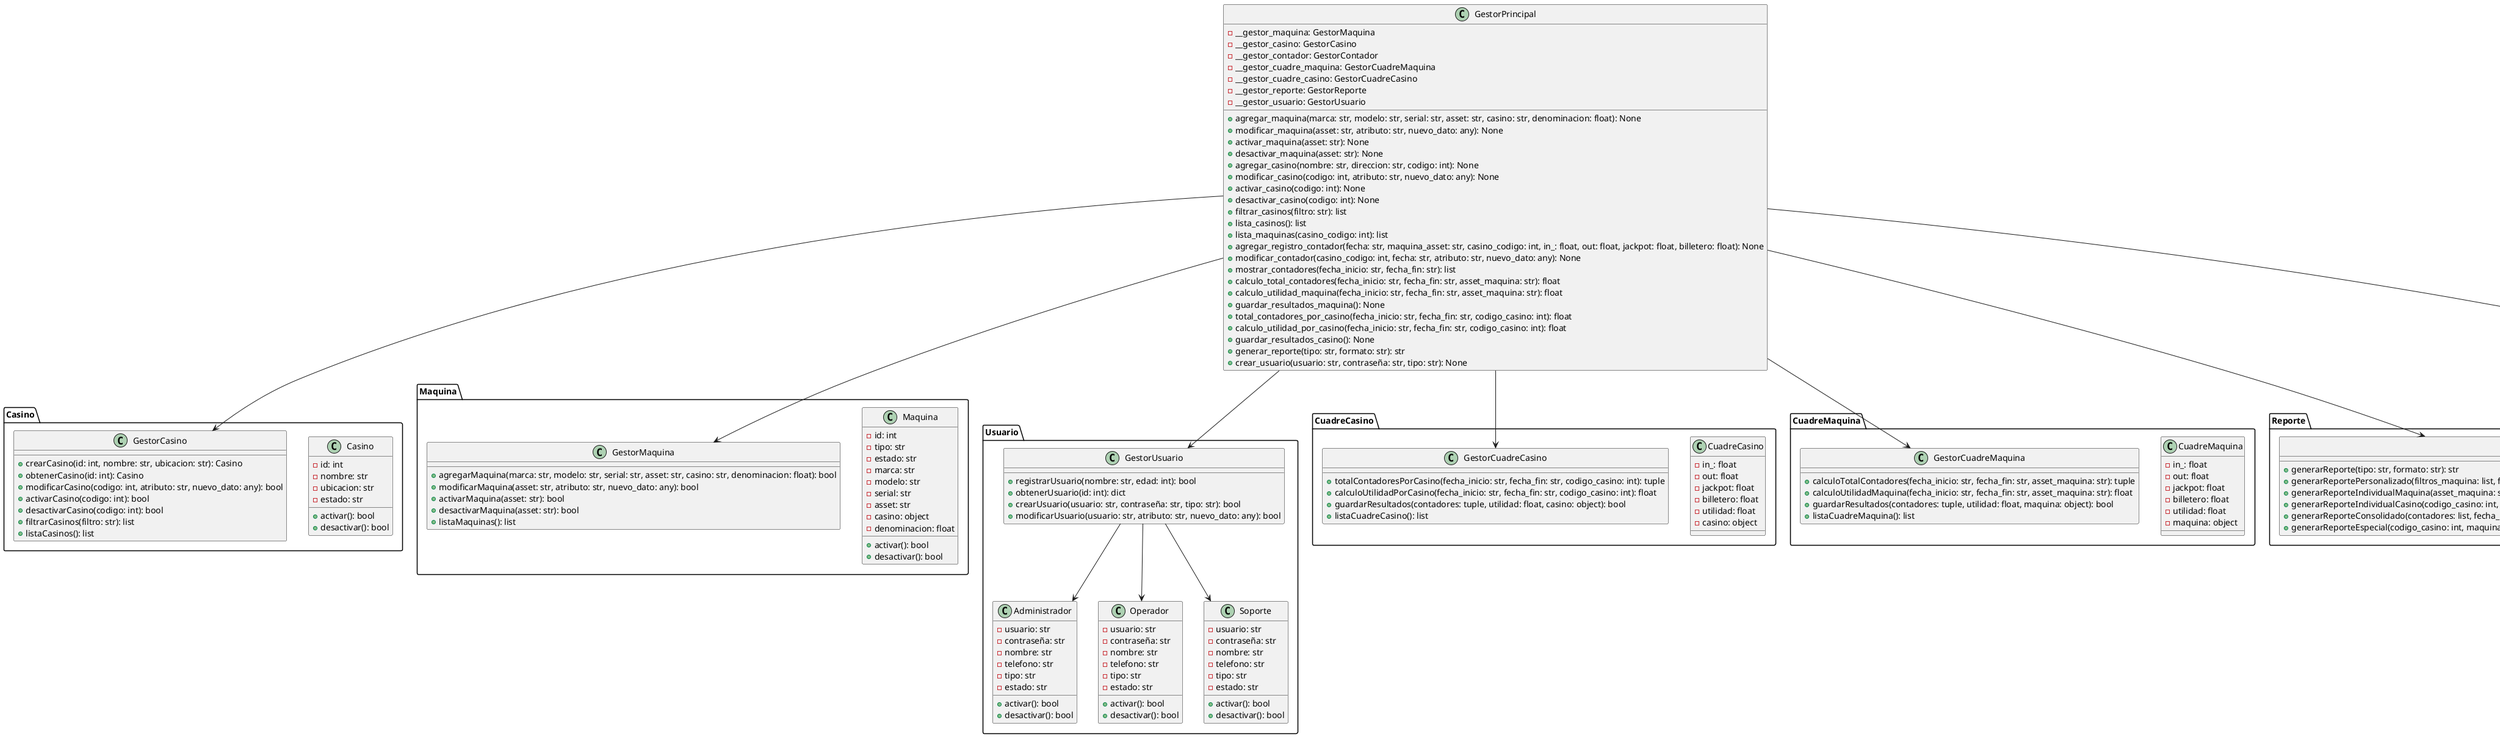 @startuml CasinoDiagram

package "Casino" {
    class Casino {
        - id: int
        - nombre: str
        - ubicacion: str
        - estado: str
        + activar(): bool
        + desactivar(): bool
    }

    class GestorCasino {
        + crearCasino(id: int, nombre: str, ubicacion: str): Casino
        + obtenerCasino(id: int): Casino
        + modificarCasino(codigo: int, atributo: str, nuevo_dato: any): bool
        + activarCasino(codigo: int): bool
        + desactivarCasino(codigo: int): bool
        + filtrarCasinos(filtro: str): list
        + listaCasinos(): list
    }
}

package "Maquina" {
    class Maquina {
        - id: int
        - tipo: str
        - estado: str
        - marca: str
        - modelo: str
        - serial: str
        - asset: str
        - casino: object
        - denominacion: float
        + activar(): bool
        + desactivar(): bool
    }

    class GestorMaquina {
        + agregarMaquina(marca: str, modelo: str, serial: str, asset: str, casino: str, denominacion: float): bool
        + modificarMaquina(asset: str, atributo: str, nuevo_dato: any): bool
        + activarMaquina(asset: str): bool
        + desactivarMaquina(asset: str): bool
        + listaMaquinas(): list
    }
}

package "Usuario" {
    class Administrador {
        - usuario: str
        - contraseña: str
        - nombre: str
        - telefono: str
        - tipo: str
        - estado: str
        + activar(): bool
        + desactivar(): bool
    }

    class Operador {
        - usuario: str
        - contraseña: str
        - nombre: str
        - telefono: str
        - tipo: str
        - estado: str
        + activar(): bool
        + desactivar(): bool
    }

    class Soporte {
        - usuario: str
        - contraseña: str
        - nombre: str
        - telefono: str
        - tipo: str
        - estado: str
        + activar(): bool
        + desactivar(): bool
    }

    class GestorUsuario {
        + registrarUsuario(nombre: str, edad: int): bool
        + obtenerUsuario(id: int): dict
        + crearUsuario(usuario: str, contraseña: str, tipo: str): bool
        + modificarUsuario(usuario: str, atributo: str, nuevo_dato: any): bool
    }
}

package "CuadreCasino" {
    class CuadreCasino {
        - in_: float
        - out: float
        - jackpot: float
        - billetero: float
        - utilidad: float
        - casino: object
    }

    class GestorCuadreCasino {
        + totalContadoresPorCasino(fecha_inicio: str, fecha_fin: str, codigo_casino: int): tuple
        + calculoUtilidadPorCasino(fecha_inicio: str, fecha_fin: str, codigo_casino: int): float
        + guardarResultados(contadores: tuple, utilidad: float, casino: object): bool
        + listaCuadreCasino(): list
    }
}

package "CuadreMaquina" {
    class CuadreMaquina {
        - in_: float
        - out: float
        - jackpot: float
        - billetero: float
        - utilidad: float
        - maquina: object
    }

    class GestorCuadreMaquina {
        + calculoTotalContadores(fecha_inicio: str, fecha_fin: str, asset_maquina: str): tuple
        + calculoUtilidadMaquina(fecha_inicio: str, fecha_fin: str, asset_maquina: str): float
        + guardarResultados(contadores: tuple, utilidad: float, maquina: object): bool
        + listaCuadreMaquina(): list
    }
}

package "Reporte" {
    class GestorReporte {
        + generarReporte(tipo: str, formato: str): str
        + generarReportePersonalizado(filtros_maquina: list, filtros_casino: list, contadores: list, fecha_inicio: str, fecha_fin: str, formato: str): str
        + generarReporteIndividualMaquina(asset_maquina: str, contadores: list, formato: str): str
        + generarReporteIndividualCasino(codigo_casino: int, maquinas: list, contadores: list, formato: str): str
        + generarReporteConsolidado(contadores: list, fecha_inicio: str, fecha_fin: str, formato: str): str
        + generarReporteEspecial(codigo_casino: int, maquinas: list, porcentaje: float, formato: str): str
    }
}

package "Contador" {
    class Contador {
        - fecha: str
        - maquina: object
        - casino: object
        - in_: float
        - out: float
        - jackpot: float
        - billetero: float
    }

    class GestorContador {
        + agregarRegistroContador(fecha: str, maquina: object, casino: object, in_: float, out: float, jackpot: float, billetero: float): bool
        + modificarContador(casino: object, fecha: str, atributo: str, nuevo_dato: any): bool
        + mostrarContadoresPorRango(fecha_inicio: str, fecha_fin: str): tuple
        + listaContadores(): list
    }
}

class GestorPrincipal {
    - __gestor_maquina: GestorMaquina
    - __gestor_casino: GestorCasino
    - __gestor_contador: GestorContador
    - __gestor_cuadre_maquina: GestorCuadreMaquina
    - __gestor_cuadre_casino: GestorCuadreCasino
    - __gestor_reporte: GestorReporte
    - __gestor_usuario: GestorUsuario

    + agregar_maquina(marca: str, modelo: str, serial: str, asset: str, casino: str, denominacion: float): None
    + modificar_maquina(asset: str, atributo: str, nuevo_dato: any): None
    + activar_maquina(asset: str): None
    + desactivar_maquina(asset: str): None
    + agregar_casino(nombre: str, direccion: str, codigo: int): None
    + modificar_casino(codigo: int, atributo: str, nuevo_dato: any): None
    + activar_casino(codigo: int): None
    + desactivar_casino(codigo: int): None
    + filtrar_casinos(filtro: str): list
    + lista_casinos(): list
    + lista_maquinas(casino_codigo: int): list
    + agregar_registro_contador(fecha: str, maquina_asset: str, casino_codigo: int, in_: float, out: float, jackpot: float, billetero: float): None
    + modificar_contador(casino_codigo: int, fecha: str, atributo: str, nuevo_dato: any): None
    + mostrar_contadores(fecha_inicio: str, fecha_fin: str): list
    + calculo_total_contadores(fecha_inicio: str, fecha_fin: str, asset_maquina: str): float
    + calculo_utilidad_maquina(fecha_inicio: str, fecha_fin: str, asset_maquina: str): float
    + guardar_resultados_maquina(): None
    + total_contadores_por_casino(fecha_inicio: str, fecha_fin: str, codigo_casino: int): float
    + calculo_utilidad_por_casino(fecha_inicio: str, fecha_fin: str, codigo_casino: int): float
    + guardar_resultados_casino(): None
    + generar_reporte(tipo: str, formato: str): str
    + crear_usuario(usuario: str, contraseña: str, tipo: str): None
}

GestorPrincipal --> GestorCasino
GestorPrincipal --> GestorMaquina
GestorPrincipal --> GestorUsuario
GestorPrincipal --> GestorCuadreCasino
GestorPrincipal --> GestorCuadreMaquina
GestorPrincipal --> GestorReporte
GestorPrincipal --> GestorContador

GestorUsuario --> Administrador
GestorUsuario --> Operador
GestorUsuario --> Soporte

@enduml
